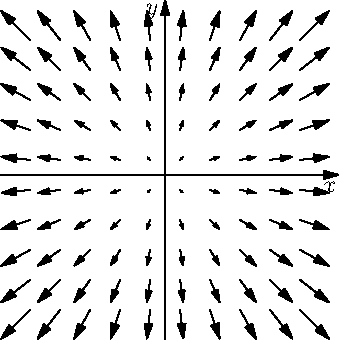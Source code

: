import graph;
size(6cm,6cm);

path foo(pair p) { return (0,0)--p; }
add(vectorfield(foo,(-1,-1),(1,1)));
xaxis("$x$",Arrow());
yaxis("$y$",Arrow());

